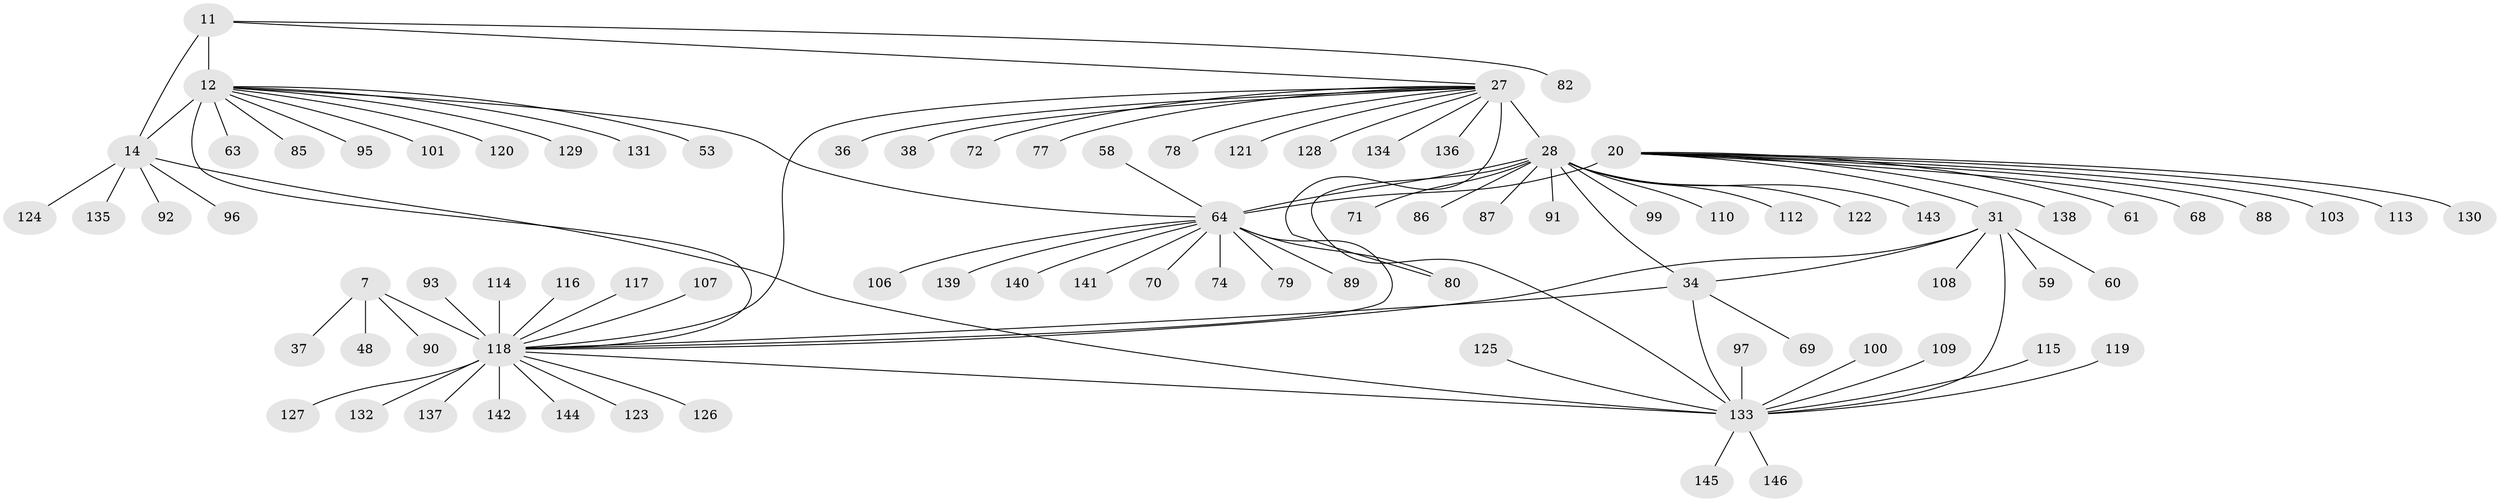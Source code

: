 // original degree distribution, {12: 0.0136986301369863, 11: 0.03424657534246575, 10: 0.0410958904109589, 8: 0.03424657534246575, 7: 0.03424657534246575, 9: 0.0684931506849315, 14: 0.00684931506849315, 13: 0.00684931506849315, 1: 0.6301369863013698, 2: 0.1095890410958904, 3: 0.02054794520547945}
// Generated by graph-tools (version 1.1) at 2025/57/03/04/25 21:57:43]
// undirected, 87 vertices, 98 edges
graph export_dot {
graph [start="1"]
  node [color=gray90,style=filled];
  7 [super="+4"];
  11 [super="+10"];
  12 [super="+9"];
  14 [super="+13"];
  20 [super="+19+16"];
  27 [super="+26+24"];
  28 [super="+25+23"];
  31 [super="+30"];
  34 [super="+33"];
  36;
  37;
  38;
  48;
  53;
  58;
  59;
  60;
  61;
  63;
  64 [super="+21+49"];
  68;
  69;
  70;
  71;
  72;
  74;
  77;
  78;
  79;
  80;
  82;
  85;
  86;
  87;
  88;
  89 [super="+42"];
  90;
  91;
  92;
  93 [super="+54"];
  95;
  96;
  97;
  99 [super="+65+84"];
  100;
  101;
  103;
  106;
  107 [super="+98"];
  108;
  109;
  110;
  112;
  113;
  114 [super="+102"];
  115;
  116;
  117;
  118 [super="+66+62+67+81"];
  119;
  120;
  121;
  122;
  123;
  124 [super="+40"];
  125 [super="+52+111"];
  126;
  127;
  128 [super="+105"];
  129;
  130;
  131;
  132 [super="+76"];
  133 [super="+35+43+75+45+50+55+56+73+83+94"];
  134;
  135;
  136 [super="+46"];
  137;
  138;
  139;
  140;
  141 [super="+104"];
  142;
  143;
  144;
  145;
  146;
  7 -- 90;
  7 -- 37;
  7 -- 48;
  7 -- 118 [weight=10];
  11 -- 12 [weight=6];
  11 -- 14 [weight=4];
  11 -- 82;
  11 -- 27;
  12 -- 14 [weight=6];
  12 -- 101;
  12 -- 129;
  12 -- 131;
  12 -- 85;
  12 -- 53;
  12 -- 120;
  12 -- 95;
  12 -- 63;
  12 -- 64;
  12 -- 118;
  14 -- 96;
  14 -- 135;
  14 -- 92;
  14 -- 124;
  14 -- 133;
  20 -- 88;
  20 -- 130;
  20 -- 138;
  20 -- 113;
  20 -- 64 [weight=12];
  20 -- 68;
  20 -- 103;
  20 -- 61;
  20 -- 31;
  27 -- 28 [weight=12];
  27 -- 72;
  27 -- 78;
  27 -- 134;
  27 -- 77;
  27 -- 136;
  27 -- 128;
  27 -- 36;
  27 -- 38;
  27 -- 80;
  27 -- 121;
  27 -- 118;
  28 -- 71;
  28 -- 91;
  28 -- 34;
  28 -- 110;
  28 -- 112;
  28 -- 87;
  28 -- 99;
  28 -- 143;
  28 -- 86;
  28 -- 122;
  28 -- 133;
  28 -- 64;
  31 -- 34 [weight=4];
  31 -- 60;
  31 -- 118 [weight=3];
  31 -- 108;
  31 -- 59;
  31 -- 133 [weight=6];
  34 -- 69;
  34 -- 133 [weight=6];
  34 -- 118;
  58 -- 64;
  64 -- 70;
  64 -- 74;
  64 -- 139;
  64 -- 140;
  64 -- 141;
  64 -- 79;
  64 -- 80;
  64 -- 89;
  64 -- 106;
  64 -- 118;
  93 -- 118;
  97 -- 133;
  100 -- 133;
  107 -- 118;
  109 -- 133;
  114 -- 118;
  115 -- 133;
  116 -- 118;
  117 -- 118;
  118 -- 132;
  118 -- 133;
  118 -- 137;
  118 -- 142;
  118 -- 144;
  118 -- 126;
  118 -- 123;
  118 -- 127;
  119 -- 133;
  125 -- 133;
  133 -- 145;
  133 -- 146;
}

